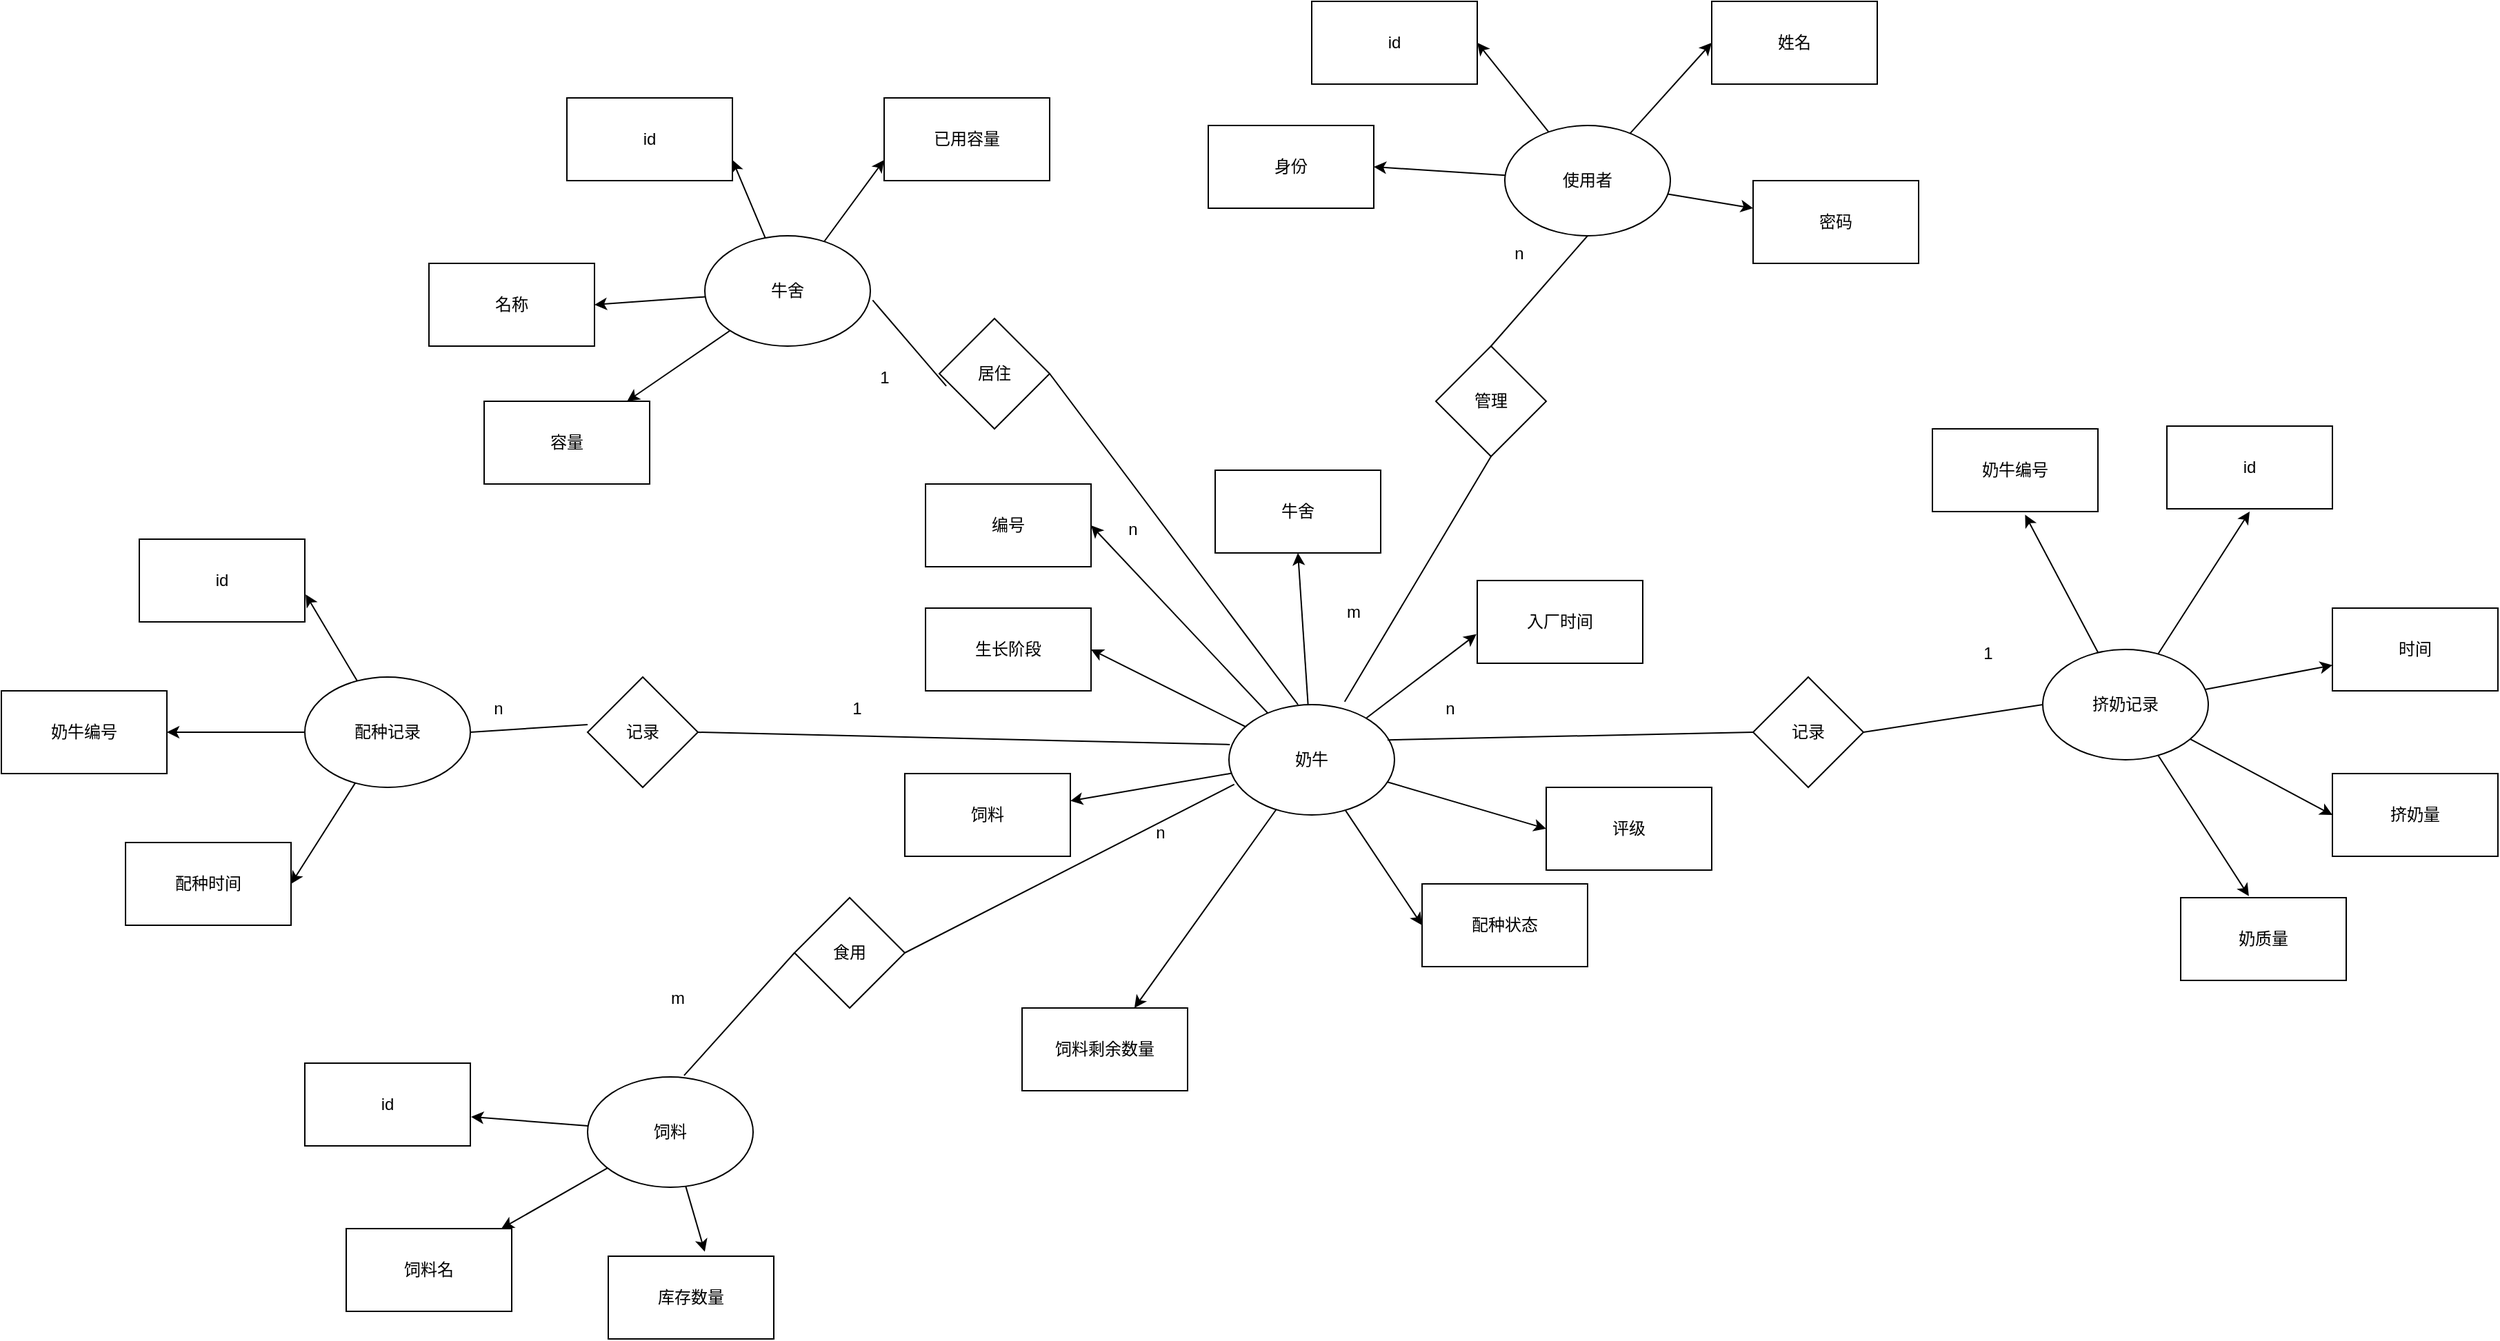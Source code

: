 <mxfile version="22.0.8" type="github">
  <diagram id="R2lEEEUBdFMjLlhIrx00" name="Page-1">
    <mxGraphModel dx="2725" dy="1983" grid="1" gridSize="10" guides="1" tooltips="1" connect="1" arrows="1" fold="1" page="1" pageScale="1" pageWidth="850" pageHeight="1100" math="0" shadow="0" extFonts="Permanent Marker^https://fonts.googleapis.com/css?family=Permanent+Marker">
      <root>
        <mxCell id="0" />
        <mxCell id="1" parent="0" />
        <mxCell id="s2jjjpNIOZmyM_kjLNcq-11" style="rounded=0;orthogonalLoop=1;jettySize=auto;html=1;entryX=0.5;entryY=1;entryDx=0;entryDy=0;" edge="1" parent="1" source="s2jjjpNIOZmyM_kjLNcq-1" target="s2jjjpNIOZmyM_kjLNcq-7">
          <mxGeometry relative="1" as="geometry" />
        </mxCell>
        <mxCell id="s2jjjpNIOZmyM_kjLNcq-12" style="rounded=0;orthogonalLoop=1;jettySize=auto;html=1;entryX=1;entryY=0.5;entryDx=0;entryDy=0;" edge="1" parent="1" source="s2jjjpNIOZmyM_kjLNcq-1" target="s2jjjpNIOZmyM_kjLNcq-3">
          <mxGeometry relative="1" as="geometry" />
        </mxCell>
        <mxCell id="s2jjjpNIOZmyM_kjLNcq-13" style="rounded=0;orthogonalLoop=1;jettySize=auto;html=1;entryX=1;entryY=0.5;entryDx=0;entryDy=0;" edge="1" parent="1" source="s2jjjpNIOZmyM_kjLNcq-1" target="s2jjjpNIOZmyM_kjLNcq-2">
          <mxGeometry relative="1" as="geometry" />
        </mxCell>
        <mxCell id="s2jjjpNIOZmyM_kjLNcq-14" style="rounded=0;orthogonalLoop=1;jettySize=auto;html=1;" edge="1" parent="1" source="s2jjjpNIOZmyM_kjLNcq-1" target="s2jjjpNIOZmyM_kjLNcq-6">
          <mxGeometry relative="1" as="geometry" />
        </mxCell>
        <mxCell id="s2jjjpNIOZmyM_kjLNcq-15" style="rounded=0;orthogonalLoop=1;jettySize=auto;html=1;" edge="1" parent="1" source="s2jjjpNIOZmyM_kjLNcq-1" target="s2jjjpNIOZmyM_kjLNcq-5">
          <mxGeometry relative="1" as="geometry" />
        </mxCell>
        <mxCell id="s2jjjpNIOZmyM_kjLNcq-16" style="rounded=0;orthogonalLoop=1;jettySize=auto;html=1;entryX=0;entryY=0.5;entryDx=0;entryDy=0;" edge="1" parent="1" source="s2jjjpNIOZmyM_kjLNcq-1" target="s2jjjpNIOZmyM_kjLNcq-9">
          <mxGeometry relative="1" as="geometry" />
        </mxCell>
        <mxCell id="s2jjjpNIOZmyM_kjLNcq-18" style="rounded=0;orthogonalLoop=1;jettySize=auto;html=1;entryX=0;entryY=0.5;entryDx=0;entryDy=0;" edge="1" parent="1" source="s2jjjpNIOZmyM_kjLNcq-1" target="s2jjjpNIOZmyM_kjLNcq-10">
          <mxGeometry relative="1" as="geometry" />
        </mxCell>
        <mxCell id="s2jjjpNIOZmyM_kjLNcq-1" value="奶牛" style="ellipse;whiteSpace=wrap;html=1;" vertex="1" parent="1">
          <mxGeometry x="440" y="420" width="120" height="80" as="geometry" />
        </mxCell>
        <mxCell id="s2jjjpNIOZmyM_kjLNcq-2" value="编号" style="rounded=0;whiteSpace=wrap;html=1;" vertex="1" parent="1">
          <mxGeometry x="220" y="260" width="120" height="60" as="geometry" />
        </mxCell>
        <mxCell id="s2jjjpNIOZmyM_kjLNcq-3" value="生长阶段" style="rounded=0;whiteSpace=wrap;html=1;" vertex="1" parent="1">
          <mxGeometry x="220" y="350" width="120" height="60" as="geometry" />
        </mxCell>
        <mxCell id="s2jjjpNIOZmyM_kjLNcq-5" value="饲料" style="rounded=0;whiteSpace=wrap;html=1;" vertex="1" parent="1">
          <mxGeometry x="205" y="470" width="120" height="60" as="geometry" />
        </mxCell>
        <mxCell id="s2jjjpNIOZmyM_kjLNcq-6" value="饲料剩余数量" style="rounded=0;whiteSpace=wrap;html=1;" vertex="1" parent="1">
          <mxGeometry x="290" y="640" width="120" height="60" as="geometry" />
        </mxCell>
        <mxCell id="s2jjjpNIOZmyM_kjLNcq-7" value="牛舍" style="rounded=0;whiteSpace=wrap;html=1;" vertex="1" parent="1">
          <mxGeometry x="430" y="250" width="120" height="60" as="geometry" />
        </mxCell>
        <mxCell id="s2jjjpNIOZmyM_kjLNcq-8" value="入厂时间" style="rounded=0;whiteSpace=wrap;html=1;" vertex="1" parent="1">
          <mxGeometry x="620" y="330" width="120" height="60" as="geometry" />
        </mxCell>
        <mxCell id="s2jjjpNIOZmyM_kjLNcq-9" value="评级" style="rounded=0;whiteSpace=wrap;html=1;" vertex="1" parent="1">
          <mxGeometry x="670" y="480" width="120" height="60" as="geometry" />
        </mxCell>
        <mxCell id="s2jjjpNIOZmyM_kjLNcq-10" value="配种状态" style="rounded=0;whiteSpace=wrap;html=1;" vertex="1" parent="1">
          <mxGeometry x="580" y="550" width="120" height="60" as="geometry" />
        </mxCell>
        <mxCell id="s2jjjpNIOZmyM_kjLNcq-17" style="rounded=0;orthogonalLoop=1;jettySize=auto;html=1;entryX=-0.005;entryY=0.649;entryDx=0;entryDy=0;entryPerimeter=0;" edge="1" parent="1" source="s2jjjpNIOZmyM_kjLNcq-1" target="s2jjjpNIOZmyM_kjLNcq-8">
          <mxGeometry relative="1" as="geometry" />
        </mxCell>
        <mxCell id="s2jjjpNIOZmyM_kjLNcq-26" style="rounded=0;orthogonalLoop=1;jettySize=auto;html=1;" edge="1" parent="1" source="s2jjjpNIOZmyM_kjLNcq-20" target="s2jjjpNIOZmyM_kjLNcq-22">
          <mxGeometry relative="1" as="geometry" />
        </mxCell>
        <mxCell id="s2jjjpNIOZmyM_kjLNcq-20" value="饲料" style="ellipse;whiteSpace=wrap;html=1;" vertex="1" parent="1">
          <mxGeometry x="-25" y="690" width="120" height="80" as="geometry" />
        </mxCell>
        <mxCell id="s2jjjpNIOZmyM_kjLNcq-21" value="id" style="rounded=0;whiteSpace=wrap;html=1;" vertex="1" parent="1">
          <mxGeometry x="-230" y="680" width="120" height="60" as="geometry" />
        </mxCell>
        <mxCell id="s2jjjpNIOZmyM_kjLNcq-22" value="饲料名" style="rounded=0;whiteSpace=wrap;html=1;" vertex="1" parent="1">
          <mxGeometry x="-200" y="800" width="120" height="60" as="geometry" />
        </mxCell>
        <mxCell id="s2jjjpNIOZmyM_kjLNcq-23" value="库存数量" style="rounded=0;whiteSpace=wrap;html=1;" vertex="1" parent="1">
          <mxGeometry x="-10" y="820" width="120" height="60" as="geometry" />
        </mxCell>
        <mxCell id="s2jjjpNIOZmyM_kjLNcq-24" style="rounded=0;orthogonalLoop=1;jettySize=auto;html=1;entryX=1.005;entryY=0.649;entryDx=0;entryDy=0;entryPerimeter=0;" edge="1" parent="1" source="s2jjjpNIOZmyM_kjLNcq-20" target="s2jjjpNIOZmyM_kjLNcq-21">
          <mxGeometry relative="1" as="geometry" />
        </mxCell>
        <mxCell id="s2jjjpNIOZmyM_kjLNcq-25" style="rounded=0;orthogonalLoop=1;jettySize=auto;html=1;entryX=0.583;entryY=-0.055;entryDx=0;entryDy=0;entryPerimeter=0;" edge="1" parent="1" source="s2jjjpNIOZmyM_kjLNcq-20" target="s2jjjpNIOZmyM_kjLNcq-23">
          <mxGeometry relative="1" as="geometry" />
        </mxCell>
        <mxCell id="s2jjjpNIOZmyM_kjLNcq-33" style="rounded=0;orthogonalLoop=1;jettySize=auto;html=1;entryX=1;entryY=0.75;entryDx=0;entryDy=0;" edge="1" parent="1" source="s2jjjpNIOZmyM_kjLNcq-28" target="s2jjjpNIOZmyM_kjLNcq-29">
          <mxGeometry relative="1" as="geometry" />
        </mxCell>
        <mxCell id="s2jjjpNIOZmyM_kjLNcq-34" style="rounded=0;orthogonalLoop=1;jettySize=auto;html=1;entryX=0;entryY=0.75;entryDx=0;entryDy=0;" edge="1" parent="1" source="s2jjjpNIOZmyM_kjLNcq-28" target="s2jjjpNIOZmyM_kjLNcq-32">
          <mxGeometry relative="1" as="geometry" />
        </mxCell>
        <mxCell id="s2jjjpNIOZmyM_kjLNcq-35" style="rounded=0;orthogonalLoop=1;jettySize=auto;html=1;entryX=1;entryY=0.5;entryDx=0;entryDy=0;" edge="1" parent="1" source="s2jjjpNIOZmyM_kjLNcq-28" target="s2jjjpNIOZmyM_kjLNcq-30">
          <mxGeometry relative="1" as="geometry" />
        </mxCell>
        <mxCell id="s2jjjpNIOZmyM_kjLNcq-36" style="rounded=0;orthogonalLoop=1;jettySize=auto;html=1;" edge="1" parent="1" source="s2jjjpNIOZmyM_kjLNcq-28" target="s2jjjpNIOZmyM_kjLNcq-31">
          <mxGeometry relative="1" as="geometry" />
        </mxCell>
        <mxCell id="s2jjjpNIOZmyM_kjLNcq-28" value="牛舍" style="ellipse;whiteSpace=wrap;html=1;" vertex="1" parent="1">
          <mxGeometry x="60" y="80" width="120" height="80" as="geometry" />
        </mxCell>
        <mxCell id="s2jjjpNIOZmyM_kjLNcq-29" value="id" style="rounded=0;whiteSpace=wrap;html=1;" vertex="1" parent="1">
          <mxGeometry x="-40" y="-20" width="120" height="60" as="geometry" />
        </mxCell>
        <mxCell id="s2jjjpNIOZmyM_kjLNcq-30" value="名称" style="rounded=0;whiteSpace=wrap;html=1;" vertex="1" parent="1">
          <mxGeometry x="-140" y="100" width="120" height="60" as="geometry" />
        </mxCell>
        <mxCell id="s2jjjpNIOZmyM_kjLNcq-31" value="容量" style="rounded=0;whiteSpace=wrap;html=1;" vertex="1" parent="1">
          <mxGeometry x="-100" y="200" width="120" height="60" as="geometry" />
        </mxCell>
        <mxCell id="s2jjjpNIOZmyM_kjLNcq-32" value="已用容量" style="rounded=0;whiteSpace=wrap;html=1;" vertex="1" parent="1">
          <mxGeometry x="190" y="-20" width="120" height="60" as="geometry" />
        </mxCell>
        <mxCell id="s2jjjpNIOZmyM_kjLNcq-37" value="" style="endArrow=none;html=1;rounded=0;entryX=0.417;entryY=0;entryDx=0;entryDy=0;entryPerimeter=0;exitX=1;exitY=0.5;exitDx=0;exitDy=0;" edge="1" parent="1" source="s2jjjpNIOZmyM_kjLNcq-38" target="s2jjjpNIOZmyM_kjLNcq-1">
          <mxGeometry width="50" height="50" relative="1" as="geometry">
            <mxPoint x="350" y="180" as="sourcePoint" />
            <mxPoint x="290" y="170" as="targetPoint" />
          </mxGeometry>
        </mxCell>
        <mxCell id="s2jjjpNIOZmyM_kjLNcq-38" value="居住" style="rhombus;whiteSpace=wrap;html=1;" vertex="1" parent="1">
          <mxGeometry x="230" y="140" width="80" height="80" as="geometry" />
        </mxCell>
        <mxCell id="s2jjjpNIOZmyM_kjLNcq-39" value="n" style="text;html=1;align=center;verticalAlign=middle;resizable=0;points=[];autosize=1;strokeColor=none;fillColor=none;" vertex="1" parent="1">
          <mxGeometry x="355" y="278" width="30" height="30" as="geometry" />
        </mxCell>
        <mxCell id="s2jjjpNIOZmyM_kjLNcq-42" value="" style="endArrow=none;html=1;rounded=0;entryX=0.063;entryY=0.612;entryDx=0;entryDy=0;entryPerimeter=0;exitX=1.014;exitY=0.584;exitDx=0;exitDy=0;exitPerimeter=0;" edge="1" parent="1" source="s2jjjpNIOZmyM_kjLNcq-28" target="s2jjjpNIOZmyM_kjLNcq-38">
          <mxGeometry width="50" height="50" relative="1" as="geometry">
            <mxPoint x="280" y="70" as="sourcePoint" />
            <mxPoint x="460" y="310" as="targetPoint" />
          </mxGeometry>
        </mxCell>
        <mxCell id="s2jjjpNIOZmyM_kjLNcq-43" value="1" style="text;html=1;align=center;verticalAlign=middle;resizable=0;points=[];autosize=1;strokeColor=none;fillColor=none;" vertex="1" parent="1">
          <mxGeometry x="175" y="168" width="30" height="30" as="geometry" />
        </mxCell>
        <mxCell id="s2jjjpNIOZmyM_kjLNcq-44" value="食用" style="rhombus;whiteSpace=wrap;html=1;" vertex="1" parent="1">
          <mxGeometry x="125" y="560" width="80" height="80" as="geometry" />
        </mxCell>
        <mxCell id="s2jjjpNIOZmyM_kjLNcq-45" value="" style="endArrow=none;html=1;rounded=0;entryX=0.032;entryY=0.723;entryDx=0;entryDy=0;entryPerimeter=0;exitX=1;exitY=0.5;exitDx=0;exitDy=0;" edge="1" parent="1" source="s2jjjpNIOZmyM_kjLNcq-44" target="s2jjjpNIOZmyM_kjLNcq-1">
          <mxGeometry width="50" height="50" relative="1" as="geometry">
            <mxPoint x="280" y="610" as="sourcePoint" />
            <mxPoint x="330" y="560" as="targetPoint" />
          </mxGeometry>
        </mxCell>
        <mxCell id="s2jjjpNIOZmyM_kjLNcq-46" value="n" style="text;html=1;align=center;verticalAlign=middle;resizable=0;points=[];autosize=1;strokeColor=none;fillColor=none;" vertex="1" parent="1">
          <mxGeometry x="375" y="498" width="30" height="30" as="geometry" />
        </mxCell>
        <mxCell id="s2jjjpNIOZmyM_kjLNcq-47" value="" style="endArrow=none;html=1;rounded=0;entryX=0;entryY=0.5;entryDx=0;entryDy=0;exitX=0.583;exitY=-0.013;exitDx=0;exitDy=0;exitPerimeter=0;" edge="1" parent="1" source="s2jjjpNIOZmyM_kjLNcq-20" target="s2jjjpNIOZmyM_kjLNcq-44">
          <mxGeometry width="50" height="50" relative="1" as="geometry">
            <mxPoint x="-90" y="661" as="sourcePoint" />
            <mxPoint x="149" y="539" as="targetPoint" />
          </mxGeometry>
        </mxCell>
        <mxCell id="s2jjjpNIOZmyM_kjLNcq-48" value="m" style="text;html=1;align=center;verticalAlign=middle;resizable=0;points=[];autosize=1;strokeColor=none;fillColor=none;" vertex="1" parent="1">
          <mxGeometry x="25" y="618" width="30" height="30" as="geometry" />
        </mxCell>
        <mxCell id="s2jjjpNIOZmyM_kjLNcq-54" style="rounded=0;orthogonalLoop=1;jettySize=auto;html=1;entryX=1;entryY=0.5;entryDx=0;entryDy=0;" edge="1" parent="1" source="s2jjjpNIOZmyM_kjLNcq-49" target="s2jjjpNIOZmyM_kjLNcq-51">
          <mxGeometry relative="1" as="geometry" />
        </mxCell>
        <mxCell id="s2jjjpNIOZmyM_kjLNcq-55" style="rounded=0;orthogonalLoop=1;jettySize=auto;html=1;entryX=1;entryY=0.5;entryDx=0;entryDy=0;" edge="1" parent="1" source="s2jjjpNIOZmyM_kjLNcq-49" target="s2jjjpNIOZmyM_kjLNcq-52">
          <mxGeometry relative="1" as="geometry" />
        </mxCell>
        <mxCell id="s2jjjpNIOZmyM_kjLNcq-49" value="配种记录" style="ellipse;whiteSpace=wrap;html=1;" vertex="1" parent="1">
          <mxGeometry x="-230" y="400" width="120" height="80" as="geometry" />
        </mxCell>
        <mxCell id="s2jjjpNIOZmyM_kjLNcq-50" value="id" style="rounded=0;whiteSpace=wrap;html=1;" vertex="1" parent="1">
          <mxGeometry x="-350" y="300" width="120" height="60" as="geometry" />
        </mxCell>
        <mxCell id="s2jjjpNIOZmyM_kjLNcq-51" value="奶牛编号" style="rounded=0;whiteSpace=wrap;html=1;" vertex="1" parent="1">
          <mxGeometry x="-450" y="410" width="120" height="60" as="geometry" />
        </mxCell>
        <mxCell id="s2jjjpNIOZmyM_kjLNcq-52" value="配种时间" style="rounded=0;whiteSpace=wrap;html=1;" vertex="1" parent="1">
          <mxGeometry x="-360" y="520" width="120" height="60" as="geometry" />
        </mxCell>
        <mxCell id="s2jjjpNIOZmyM_kjLNcq-53" style="rounded=0;orthogonalLoop=1;jettySize=auto;html=1;entryX=1.005;entryY=0.668;entryDx=0;entryDy=0;entryPerimeter=0;" edge="1" parent="1" source="s2jjjpNIOZmyM_kjLNcq-49" target="s2jjjpNIOZmyM_kjLNcq-50">
          <mxGeometry relative="1" as="geometry" />
        </mxCell>
        <mxCell id="s2jjjpNIOZmyM_kjLNcq-56" value="记录" style="rhombus;whiteSpace=wrap;html=1;" vertex="1" parent="1">
          <mxGeometry x="-25" y="400" width="80" height="80" as="geometry" />
        </mxCell>
        <mxCell id="s2jjjpNIOZmyM_kjLNcq-58" value="" style="endArrow=none;html=1;rounded=0;entryX=0.005;entryY=0.362;entryDx=0;entryDy=0;entryPerimeter=0;exitX=1;exitY=0.5;exitDx=0;exitDy=0;" edge="1" parent="1" source="s2jjjpNIOZmyM_kjLNcq-56" target="s2jjjpNIOZmyM_kjLNcq-1">
          <mxGeometry width="50" height="50" relative="1" as="geometry">
            <mxPoint x="130" y="460" as="sourcePoint" />
            <mxPoint x="180" y="410" as="targetPoint" />
          </mxGeometry>
        </mxCell>
        <mxCell id="s2jjjpNIOZmyM_kjLNcq-59" value="1" style="text;html=1;align=center;verticalAlign=middle;resizable=0;points=[];autosize=1;strokeColor=none;fillColor=none;" vertex="1" parent="1">
          <mxGeometry x="155" y="408" width="30" height="30" as="geometry" />
        </mxCell>
        <mxCell id="s2jjjpNIOZmyM_kjLNcq-60" value="" style="endArrow=none;html=1;rounded=0;entryX=0;entryY=0.431;entryDx=0;entryDy=0;entryPerimeter=0;exitX=1;exitY=0.5;exitDx=0;exitDy=0;" edge="1" parent="1" source="s2jjjpNIOZmyM_kjLNcq-49" target="s2jjjpNIOZmyM_kjLNcq-56">
          <mxGeometry width="50" height="50" relative="1" as="geometry">
            <mxPoint x="-110" y="430" as="sourcePoint" />
            <mxPoint x="-60" y="380" as="targetPoint" />
          </mxGeometry>
        </mxCell>
        <mxCell id="s2jjjpNIOZmyM_kjLNcq-61" value="n" style="text;html=1;align=center;verticalAlign=middle;resizable=0;points=[];autosize=1;strokeColor=none;fillColor=none;" vertex="1" parent="1">
          <mxGeometry x="-105" y="408" width="30" height="30" as="geometry" />
        </mxCell>
        <mxCell id="s2jjjpNIOZmyM_kjLNcq-70" style="rounded=0;orthogonalLoop=1;jettySize=auto;html=1;" edge="1" parent="1" source="s2jjjpNIOZmyM_kjLNcq-62" target="s2jjjpNIOZmyM_kjLNcq-66">
          <mxGeometry relative="1" as="geometry" />
        </mxCell>
        <mxCell id="s2jjjpNIOZmyM_kjLNcq-71" style="rounded=0;orthogonalLoop=1;jettySize=auto;html=1;entryX=0;entryY=0.5;entryDx=0;entryDy=0;" edge="1" parent="1" source="s2jjjpNIOZmyM_kjLNcq-62" target="s2jjjpNIOZmyM_kjLNcq-67">
          <mxGeometry relative="1" as="geometry" />
        </mxCell>
        <mxCell id="s2jjjpNIOZmyM_kjLNcq-73" style="rounded=0;orthogonalLoop=1;jettySize=auto;html=1;" edge="1" parent="1" source="s2jjjpNIOZmyM_kjLNcq-62">
          <mxGeometry relative="1" as="geometry">
            <mxPoint x="1180" y="280" as="targetPoint" />
          </mxGeometry>
        </mxCell>
        <mxCell id="s2jjjpNIOZmyM_kjLNcq-62" value="挤奶记录" style="ellipse;whiteSpace=wrap;html=1;" vertex="1" parent="1">
          <mxGeometry x="1030" y="380" width="120" height="80" as="geometry" />
        </mxCell>
        <mxCell id="s2jjjpNIOZmyM_kjLNcq-63" value="id" style="rounded=0;whiteSpace=wrap;html=1;" vertex="1" parent="1">
          <mxGeometry x="1120" y="218" width="120" height="60" as="geometry" />
        </mxCell>
        <mxCell id="s2jjjpNIOZmyM_kjLNcq-65" value="奶牛编号" style="rounded=0;whiteSpace=wrap;html=1;" vertex="1" parent="1">
          <mxGeometry x="950" y="220" width="120" height="60" as="geometry" />
        </mxCell>
        <mxCell id="s2jjjpNIOZmyM_kjLNcq-66" value="时间" style="rounded=0;whiteSpace=wrap;html=1;" vertex="1" parent="1">
          <mxGeometry x="1240" y="350" width="120" height="60" as="geometry" />
        </mxCell>
        <mxCell id="s2jjjpNIOZmyM_kjLNcq-67" value="挤奶量" style="rounded=0;whiteSpace=wrap;html=1;" vertex="1" parent="1">
          <mxGeometry x="1240" y="470" width="120" height="60" as="geometry" />
        </mxCell>
        <mxCell id="s2jjjpNIOZmyM_kjLNcq-68" value="奶质量" style="rounded=0;whiteSpace=wrap;html=1;" vertex="1" parent="1">
          <mxGeometry x="1130" y="560" width="120" height="60" as="geometry" />
        </mxCell>
        <mxCell id="s2jjjpNIOZmyM_kjLNcq-69" style="rounded=0;orthogonalLoop=1;jettySize=auto;html=1;entryX=0.56;entryY=1.038;entryDx=0;entryDy=0;entryPerimeter=0;" edge="1" parent="1" source="s2jjjpNIOZmyM_kjLNcq-62" target="s2jjjpNIOZmyM_kjLNcq-65">
          <mxGeometry relative="1" as="geometry" />
        </mxCell>
        <mxCell id="s2jjjpNIOZmyM_kjLNcq-72" style="rounded=0;orthogonalLoop=1;jettySize=auto;html=1;entryX=0.412;entryY=-0.018;entryDx=0;entryDy=0;entryPerimeter=0;" edge="1" parent="1" source="s2jjjpNIOZmyM_kjLNcq-62" target="s2jjjpNIOZmyM_kjLNcq-68">
          <mxGeometry relative="1" as="geometry" />
        </mxCell>
        <mxCell id="s2jjjpNIOZmyM_kjLNcq-74" value="记录" style="rhombus;whiteSpace=wrap;html=1;" vertex="1" parent="1">
          <mxGeometry x="820" y="400" width="80" height="80" as="geometry" />
        </mxCell>
        <mxCell id="s2jjjpNIOZmyM_kjLNcq-75" value="" style="endArrow=none;html=1;rounded=0;exitX=1;exitY=0.5;exitDx=0;exitDy=0;entryX=0;entryY=0.5;entryDx=0;entryDy=0;" edge="1" parent="1" source="s2jjjpNIOZmyM_kjLNcq-74" target="s2jjjpNIOZmyM_kjLNcq-62">
          <mxGeometry width="50" height="50" relative="1" as="geometry">
            <mxPoint x="930" y="430" as="sourcePoint" />
            <mxPoint x="980" y="380" as="targetPoint" />
          </mxGeometry>
        </mxCell>
        <mxCell id="s2jjjpNIOZmyM_kjLNcq-76" value="" style="endArrow=none;html=1;rounded=0;entryX=0;entryY=0.5;entryDx=0;entryDy=0;exitX=0.958;exitY=0.32;exitDx=0;exitDy=0;exitPerimeter=0;" edge="1" parent="1" source="s2jjjpNIOZmyM_kjLNcq-1" target="s2jjjpNIOZmyM_kjLNcq-74">
          <mxGeometry width="50" height="50" relative="1" as="geometry">
            <mxPoint x="770" y="420" as="sourcePoint" />
            <mxPoint x="820" y="370" as="targetPoint" />
          </mxGeometry>
        </mxCell>
        <mxCell id="s2jjjpNIOZmyM_kjLNcq-82" style="rounded=0;orthogonalLoop=1;jettySize=auto;html=1;entryX=1;entryY=0.5;entryDx=0;entryDy=0;" edge="1" parent="1" source="s2jjjpNIOZmyM_kjLNcq-77" target="s2jjjpNIOZmyM_kjLNcq-78">
          <mxGeometry relative="1" as="geometry" />
        </mxCell>
        <mxCell id="s2jjjpNIOZmyM_kjLNcq-83" style="rounded=0;orthogonalLoop=1;jettySize=auto;html=1;entryX=1;entryY=0.5;entryDx=0;entryDy=0;" edge="1" parent="1" source="s2jjjpNIOZmyM_kjLNcq-77" target="s2jjjpNIOZmyM_kjLNcq-81">
          <mxGeometry relative="1" as="geometry" />
        </mxCell>
        <mxCell id="s2jjjpNIOZmyM_kjLNcq-84" style="rounded=0;orthogonalLoop=1;jettySize=auto;html=1;" edge="1" parent="1" source="s2jjjpNIOZmyM_kjLNcq-77" target="s2jjjpNIOZmyM_kjLNcq-80">
          <mxGeometry relative="1" as="geometry" />
        </mxCell>
        <mxCell id="s2jjjpNIOZmyM_kjLNcq-85" style="rounded=0;orthogonalLoop=1;jettySize=auto;html=1;entryX=0;entryY=0.5;entryDx=0;entryDy=0;" edge="1" parent="1" source="s2jjjpNIOZmyM_kjLNcq-77" target="s2jjjpNIOZmyM_kjLNcq-79">
          <mxGeometry relative="1" as="geometry" />
        </mxCell>
        <mxCell id="s2jjjpNIOZmyM_kjLNcq-77" value="使用者" style="ellipse;whiteSpace=wrap;html=1;" vertex="1" parent="1">
          <mxGeometry x="640" width="120" height="80" as="geometry" />
        </mxCell>
        <mxCell id="s2jjjpNIOZmyM_kjLNcq-78" value="id" style="rounded=0;whiteSpace=wrap;html=1;" vertex="1" parent="1">
          <mxGeometry x="500" y="-90" width="120" height="60" as="geometry" />
        </mxCell>
        <mxCell id="s2jjjpNIOZmyM_kjLNcq-79" value="姓名" style="rounded=0;whiteSpace=wrap;html=1;" vertex="1" parent="1">
          <mxGeometry x="790" y="-90" width="120" height="60" as="geometry" />
        </mxCell>
        <mxCell id="s2jjjpNIOZmyM_kjLNcq-80" value="密码" style="rounded=0;whiteSpace=wrap;html=1;" vertex="1" parent="1">
          <mxGeometry x="820" y="40" width="120" height="60" as="geometry" />
        </mxCell>
        <mxCell id="s2jjjpNIOZmyM_kjLNcq-81" value="身份" style="rounded=0;whiteSpace=wrap;html=1;" vertex="1" parent="1">
          <mxGeometry x="425" width="120" height="60" as="geometry" />
        </mxCell>
        <mxCell id="s2jjjpNIOZmyM_kjLNcq-86" value="管理" style="rhombus;whiteSpace=wrap;html=1;" vertex="1" parent="1">
          <mxGeometry x="590" y="160" width="80" height="80" as="geometry" />
        </mxCell>
        <mxCell id="s2jjjpNIOZmyM_kjLNcq-88" value="" style="endArrow=none;html=1;rounded=0;entryX=0.5;entryY=1;entryDx=0;entryDy=0;exitX=0.5;exitY=0;exitDx=0;exitDy=0;" edge="1" parent="1" source="s2jjjpNIOZmyM_kjLNcq-86" target="s2jjjpNIOZmyM_kjLNcq-77">
          <mxGeometry width="50" height="50" relative="1" as="geometry">
            <mxPoint x="680" y="160" as="sourcePoint" />
            <mxPoint x="730" y="110" as="targetPoint" />
          </mxGeometry>
        </mxCell>
        <mxCell id="s2jjjpNIOZmyM_kjLNcq-89" value="" style="endArrow=none;html=1;rounded=0;entryX=0.5;entryY=1;entryDx=0;entryDy=0;exitX=0.699;exitY=-0.027;exitDx=0;exitDy=0;exitPerimeter=0;" edge="1" parent="1" source="s2jjjpNIOZmyM_kjLNcq-1" target="s2jjjpNIOZmyM_kjLNcq-86">
          <mxGeometry width="50" height="50" relative="1" as="geometry">
            <mxPoint x="730" y="260" as="sourcePoint" />
            <mxPoint x="780" y="210" as="targetPoint" />
          </mxGeometry>
        </mxCell>
        <mxCell id="s2jjjpNIOZmyM_kjLNcq-90" value="1" style="text;html=1;align=center;verticalAlign=middle;resizable=0;points=[];autosize=1;strokeColor=none;fillColor=none;" vertex="1" parent="1">
          <mxGeometry x="975" y="368" width="30" height="30" as="geometry" />
        </mxCell>
        <mxCell id="s2jjjpNIOZmyM_kjLNcq-91" value="n" style="text;html=1;align=center;verticalAlign=middle;resizable=0;points=[];autosize=1;strokeColor=none;fillColor=none;" vertex="1" parent="1">
          <mxGeometry x="585" y="408" width="30" height="30" as="geometry" />
        </mxCell>
        <mxCell id="s2jjjpNIOZmyM_kjLNcq-93" value="n" style="text;html=1;align=center;verticalAlign=middle;resizable=0;points=[];autosize=1;strokeColor=none;fillColor=none;" vertex="1" parent="1">
          <mxGeometry x="635" y="78" width="30" height="30" as="geometry" />
        </mxCell>
        <mxCell id="s2jjjpNIOZmyM_kjLNcq-94" value="m" style="text;html=1;align=center;verticalAlign=middle;resizable=0;points=[];autosize=1;strokeColor=none;fillColor=none;" vertex="1" parent="1">
          <mxGeometry x="515" y="338" width="30" height="30" as="geometry" />
        </mxCell>
      </root>
    </mxGraphModel>
  </diagram>
</mxfile>
